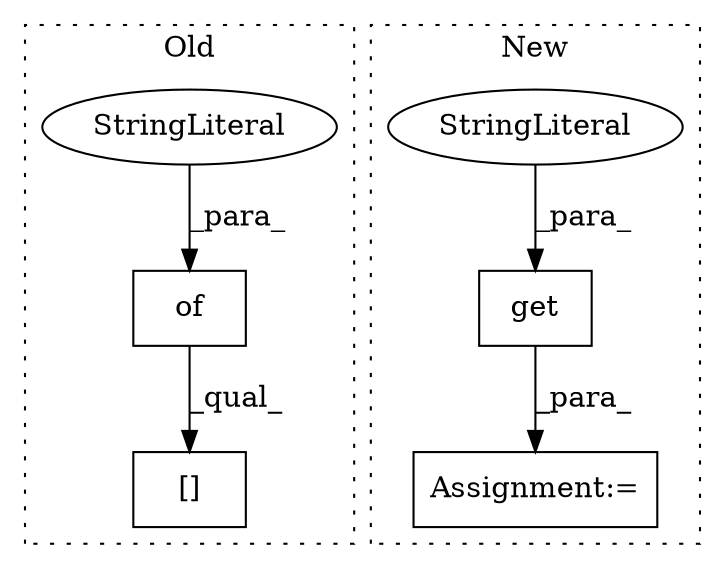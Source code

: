 digraph G {
subgraph cluster0 {
1 [label="of" a="32" s="6863,6939" l="3,1" shape="box"];
3 [label="[]" a="2" s="6859,6991" l="82,1" shape="box"];
5 [label="StringLiteral" a="45" s="6876" l="6" shape="ellipse"];
label = "Old";
style="dotted";
}
subgraph cluster1 {
2 [label="get" a="32" s="6925,6944" l="4,1" shape="box"];
4 [label="StringLiteral" a="45" s="6929" l="15" shape="ellipse"];
6 [label="Assignment:=" a="7" s="6881" l="1" shape="box"];
label = "New";
style="dotted";
}
1 -> 3 [label="_qual_"];
2 -> 6 [label="_para_"];
4 -> 2 [label="_para_"];
5 -> 1 [label="_para_"];
}